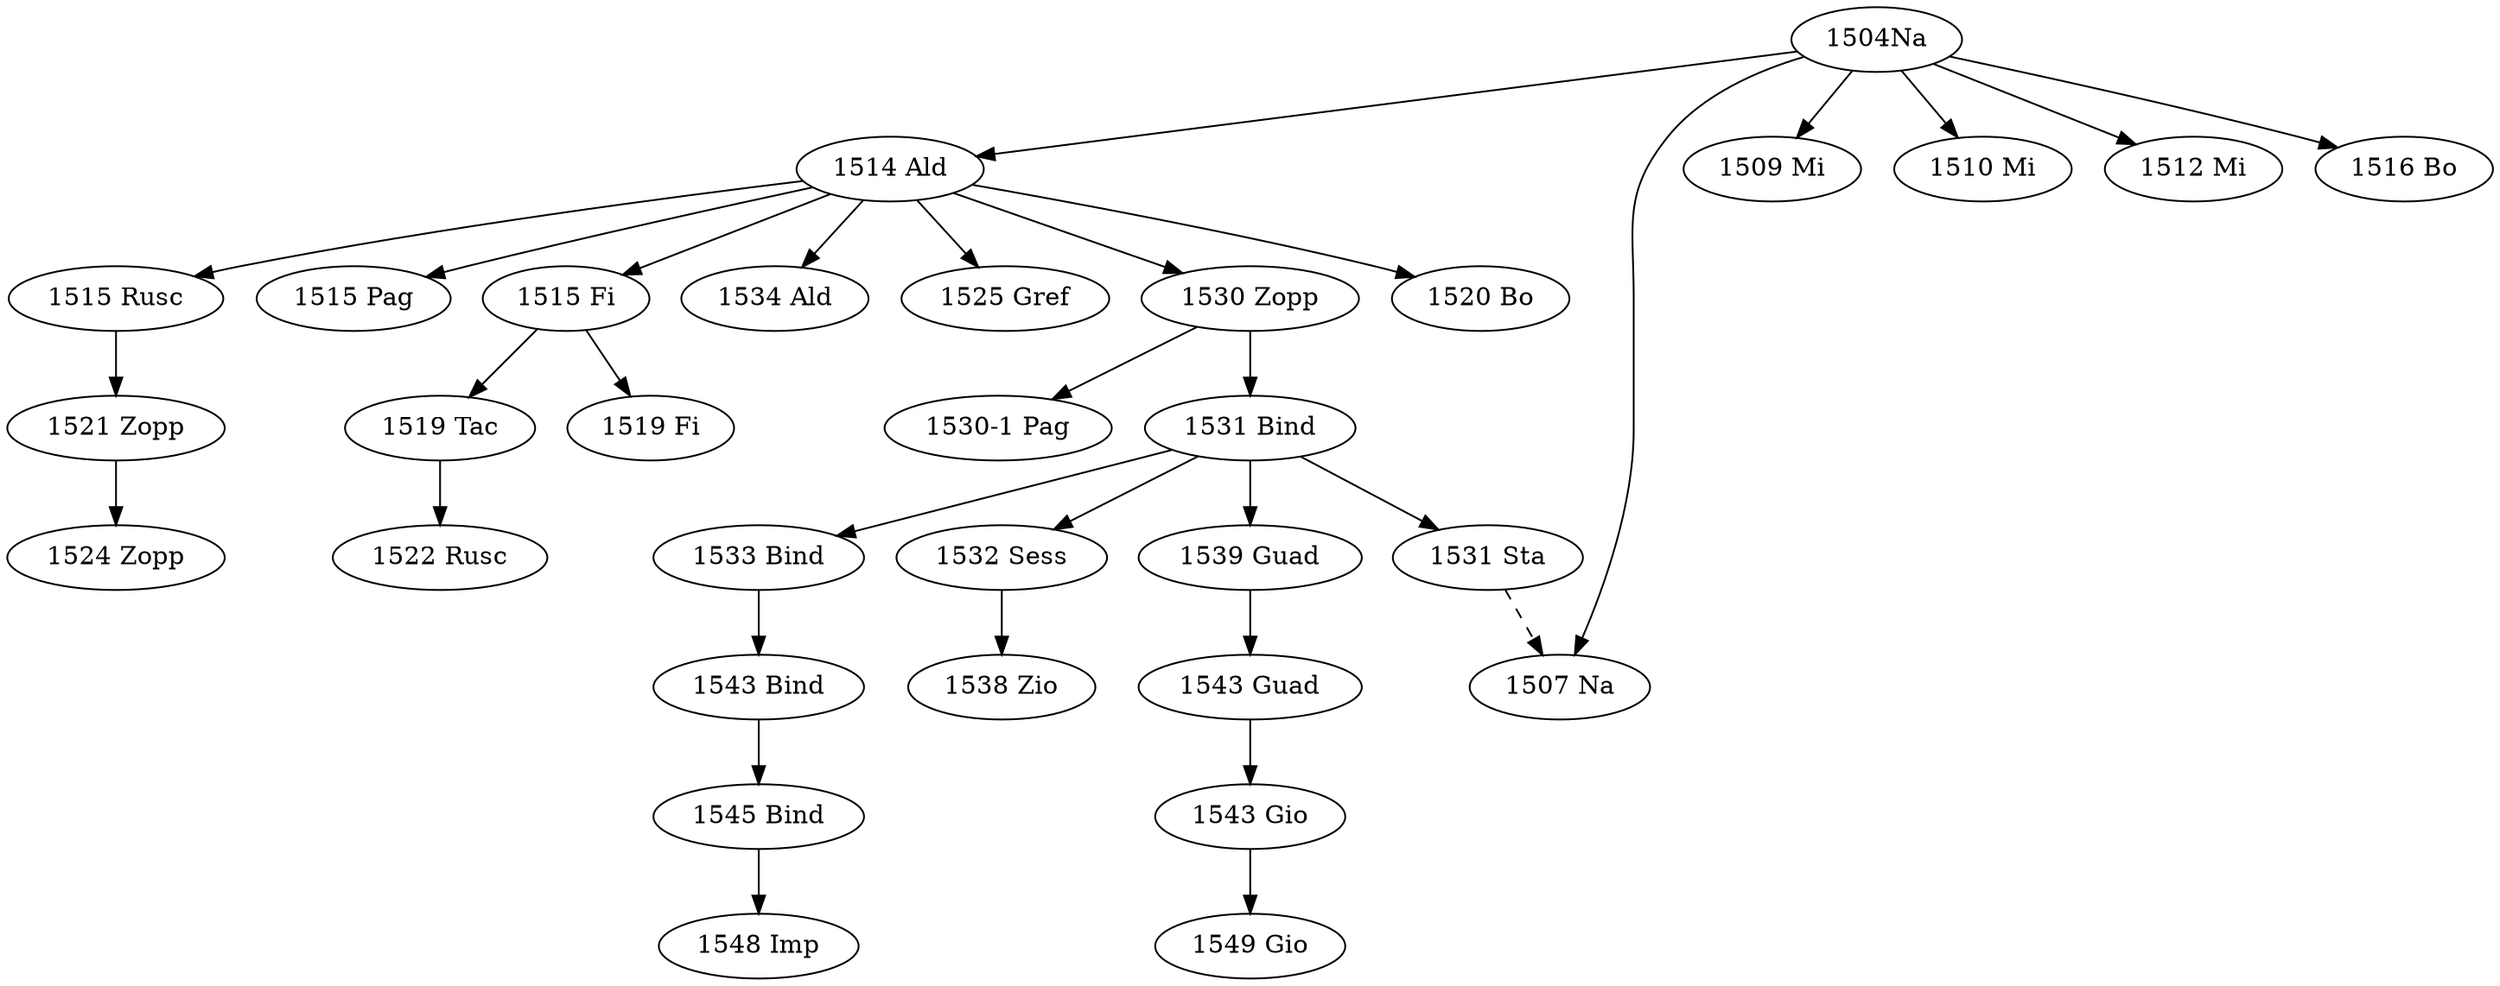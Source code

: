 digraph {
Na[label="1504Na"]
Ald[label="1514 Ald"]
Rusc[label="1515 Rusc"]
Zopp1[label="1521 Zopp"]
Zopp2[label="1524 Zopp"]
Pag[label="1515 Pag"]
Fi1[label="1515 Fi"]
Tac[label="1519 Tac"]
Rusc2[label="1522 Rusc"]
Fi2[label="1519 Fi"]
Ald2[label="1534 Ald"]
Greg[label="1525 Gref"]
Zopp2[label="1524 Zopp"]
Zopp3[label="1530 Zopp"]
Pag2[label="1530-1 Pag"]
Bind1[label="1531 Bind"]
Bind2[label="1533 Bind"]
Bind3[label="1543 Bind"]
Bind4[label="1545 Bind"]
Imp[label="1548 Imp"]
Sess[label="1532 Sess"]
Zio[label="1538 Zio"]
Guad1[label="1539 Guad"]
Guad2[label="1543 Guad"]
Gio[label="1543 Gio"]
Gio2[label="1549 Gio"]
Sta[label="1531 Sta"]
Na2[label="1507 Na"] 
Mi1[label="1509 Mi"]
Mi2[label="1510 Mi"]
Mi3[label="1512 Mi"]

Bo1516[label="1516 Bo"]
Bo1520[label="1520 Bo"]

Na->Ald;
Ald->Rusc;
Rusc->Zopp1;
Zopp1->Zopp2;
Ald->Pag;
Ald->Fi1;
Fi1->Tac;
Tac->Rusc2;
Fi1->Fi2;
Ald->Ald2;
Ald->Greg;
Ald->Zopp3;
Zopp3->Pag2;
Zopp3->Bind1;
Bind1->Sess;
Sess->Zio;
Bind1->Bind2;
Bind2->Bind3;
Bind3->Bind4;
Bind4->Imp;
Bind1->Guad1;
Guad1->Guad2;
Guad2->Gio;
Gio->Gio2;
Bind1->Sta;
Ald->Bo1520;
Na->Na2;
Na->Mi1;
Na->Mi2;
Na->Mi3;
Na->Bo1516;
Sta->Na2[style="dashed"];//this is a bit unclear : where does the arrow go exactly……

}

